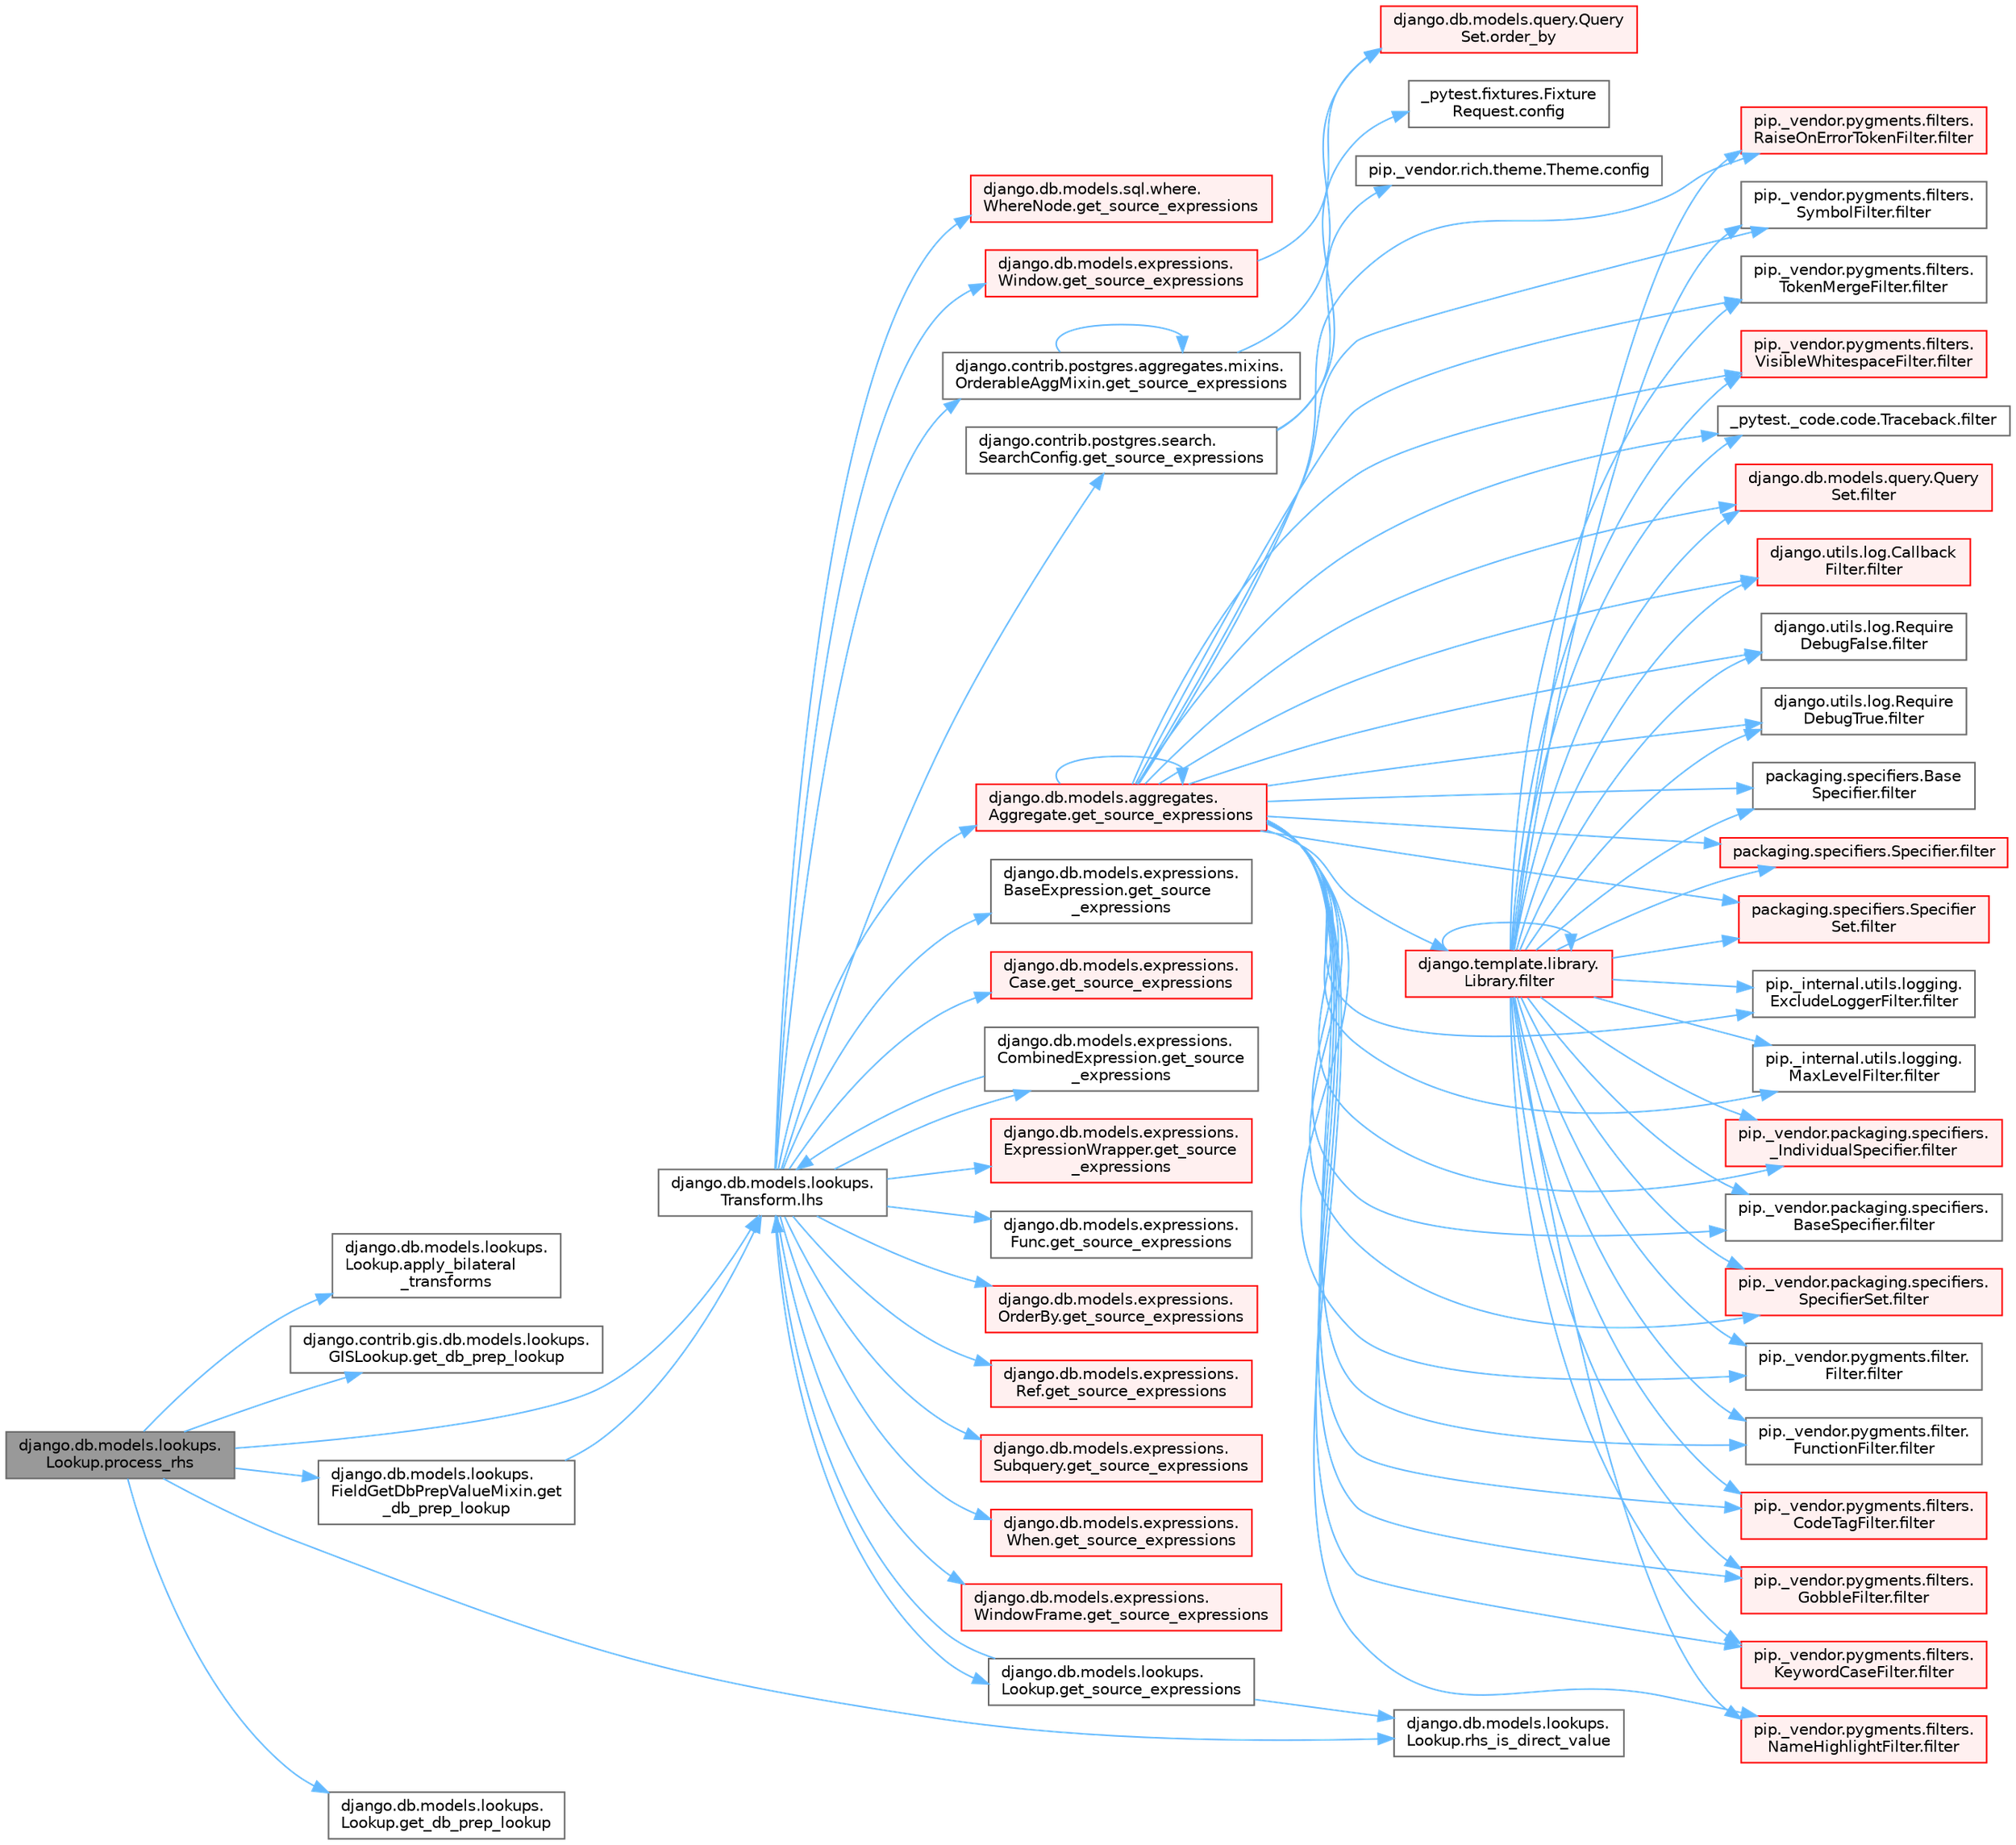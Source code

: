 digraph "django.db.models.lookups.Lookup.process_rhs"
{
 // LATEX_PDF_SIZE
  bgcolor="transparent";
  edge [fontname=Helvetica,fontsize=10,labelfontname=Helvetica,labelfontsize=10];
  node [fontname=Helvetica,fontsize=10,shape=box,height=0.2,width=0.4];
  rankdir="LR";
  Node1 [id="Node000001",label="django.db.models.lookups.\lLookup.process_rhs",height=0.2,width=0.4,color="gray40", fillcolor="grey60", style="filled", fontcolor="black",tooltip=" "];
  Node1 -> Node2 [id="edge1_Node000001_Node000002",color="steelblue1",style="solid",tooltip=" "];
  Node2 [id="Node000002",label="django.db.models.lookups.\lLookup.apply_bilateral\l_transforms",height=0.2,width=0.4,color="grey40", fillcolor="white", style="filled",URL="$classdjango_1_1db_1_1models_1_1lookups_1_1_lookup.html#a674735d7116881e2dce6c8c1328c885d",tooltip=" "];
  Node1 -> Node3 [id="edge2_Node000001_Node000003",color="steelblue1",style="solid",tooltip=" "];
  Node3 [id="Node000003",label="django.contrib.gis.db.models.lookups.\lGISLookup.get_db_prep_lookup",height=0.2,width=0.4,color="grey40", fillcolor="white", style="filled",URL="$classdjango_1_1contrib_1_1gis_1_1db_1_1models_1_1lookups_1_1_g_i_s_lookup.html#aa25c0267f28f3f8feba13714355d3c7e",tooltip=" "];
  Node1 -> Node4 [id="edge3_Node000001_Node000004",color="steelblue1",style="solid",tooltip=" "];
  Node4 [id="Node000004",label="django.db.models.lookups.\lFieldGetDbPrepValueMixin.get\l_db_prep_lookup",height=0.2,width=0.4,color="grey40", fillcolor="white", style="filled",URL="$classdjango_1_1db_1_1models_1_1lookups_1_1_field_get_db_prep_value_mixin.html#a1263a3e918a1a5cc193bf06b3148539d",tooltip=" "];
  Node4 -> Node5 [id="edge4_Node000004_Node000005",color="steelblue1",style="solid",tooltip=" "];
  Node5 [id="Node000005",label="django.db.models.lookups.\lTransform.lhs",height=0.2,width=0.4,color="grey40", fillcolor="white", style="filled",URL="$classdjango_1_1db_1_1models_1_1lookups_1_1_transform.html#ac0ce01e192abd1a739a4c77fcc8a1bf9",tooltip=" "];
  Node5 -> Node6 [id="edge5_Node000005_Node000006",color="steelblue1",style="solid",tooltip=" "];
  Node6 [id="Node000006",label="django.contrib.postgres.aggregates.mixins.\lOrderableAggMixin.get_source_expressions",height=0.2,width=0.4,color="grey40", fillcolor="white", style="filled",URL="$classdjango_1_1contrib_1_1postgres_1_1aggregates_1_1mixins_1_1_orderable_agg_mixin.html#abed9d6bb5142aafc8b77ac03f9d7a989",tooltip=" "];
  Node6 -> Node6 [id="edge6_Node000006_Node000006",color="steelblue1",style="solid",tooltip=" "];
  Node6 -> Node7 [id="edge7_Node000006_Node000007",color="steelblue1",style="solid",tooltip=" "];
  Node7 [id="Node000007",label="django.db.models.query.Query\lSet.order_by",height=0.2,width=0.4,color="red", fillcolor="#FFF0F0", style="filled",URL="$classdjango_1_1db_1_1models_1_1query_1_1_query_set.html#a2ad2bc4491b372d7fb5ad808262e6f01",tooltip=" "];
  Node5 -> Node23 [id="edge8_Node000005_Node000023",color="steelblue1",style="solid",tooltip=" "];
  Node23 [id="Node000023",label="django.contrib.postgres.search.\lSearchConfig.get_source_expressions",height=0.2,width=0.4,color="grey40", fillcolor="white", style="filled",URL="$classdjango_1_1contrib_1_1postgres_1_1search_1_1_search_config.html#a2c17d4dfedc6381528df8a0a1b3751bf",tooltip=" "];
  Node23 -> Node24 [id="edge9_Node000023_Node000024",color="steelblue1",style="solid",tooltip=" "];
  Node24 [id="Node000024",label="_pytest.fixtures.Fixture\lRequest.config",height=0.2,width=0.4,color="grey40", fillcolor="white", style="filled",URL="$class__pytest_1_1fixtures_1_1_fixture_request.html#a9ed7b83923283e6cc50ae1c56f68b36d",tooltip=" "];
  Node23 -> Node25 [id="edge10_Node000023_Node000025",color="steelblue1",style="solid",tooltip=" "];
  Node25 [id="Node000025",label="pip._vendor.rich.theme.Theme.config",height=0.2,width=0.4,color="grey40", fillcolor="white", style="filled",URL="$classpip_1_1__vendor_1_1rich_1_1theme_1_1_theme.html#a66944133178df92a2cc2793b6053a2ea",tooltip=" "];
  Node5 -> Node26 [id="edge11_Node000005_Node000026",color="steelblue1",style="solid",tooltip=" "];
  Node26 [id="Node000026",label="django.db.models.aggregates.\lAggregate.get_source_expressions",height=0.2,width=0.4,color="red", fillcolor="#FFF0F0", style="filled",URL="$classdjango_1_1db_1_1models_1_1aggregates_1_1_aggregate.html#a4a47839518c013f780a931e4bcf2d4f1",tooltip=" "];
  Node26 -> Node27 [id="edge12_Node000026_Node000027",color="steelblue1",style="solid",tooltip=" "];
  Node27 [id="Node000027",label="_pytest._code.code.Traceback.filter",height=0.2,width=0.4,color="grey40", fillcolor="white", style="filled",URL="$class__pytest_1_1__code_1_1code_1_1_traceback.html#a55d326907d5380a46c4d3e52f002d33f",tooltip=" "];
  Node26 -> Node28 [id="edge13_Node000026_Node000028",color="steelblue1",style="solid",tooltip=" "];
  Node28 [id="Node000028",label="django.db.models.query.Query\lSet.filter",height=0.2,width=0.4,color="red", fillcolor="#FFF0F0", style="filled",URL="$classdjango_1_1db_1_1models_1_1query_1_1_query_set.html#a9c23f79ac5a5310d628b025b5ab7b7c5",tooltip=" "];
  Node26 -> Node31 [id="edge14_Node000026_Node000031",color="steelblue1",style="solid",tooltip=" "];
  Node31 [id="Node000031",label="django.template.library.\lLibrary.filter",height=0.2,width=0.4,color="red", fillcolor="#FFF0F0", style="filled",URL="$classdjango_1_1template_1_1library_1_1_library.html#ac67bb1211ffc0354d5bf33029a58aa43",tooltip=" "];
  Node31 -> Node27 [id="edge15_Node000031_Node000027",color="steelblue1",style="solid",tooltip=" "];
  Node31 -> Node28 [id="edge16_Node000031_Node000028",color="steelblue1",style="solid",tooltip=" "];
  Node31 -> Node31 [id="edge17_Node000031_Node000031",color="steelblue1",style="solid",tooltip=" "];
  Node31 -> Node32 [id="edge18_Node000031_Node000032",color="steelblue1",style="solid",tooltip=" "];
  Node32 [id="Node000032",label="django.utils.log.Callback\lFilter.filter",height=0.2,width=0.4,color="red", fillcolor="#FFF0F0", style="filled",URL="$classdjango_1_1utils_1_1log_1_1_callback_filter.html#acd2761b2200a4e66f4bd5b729ac43db2",tooltip=" "];
  Node31 -> Node38 [id="edge19_Node000031_Node000038",color="steelblue1",style="solid",tooltip=" "];
  Node38 [id="Node000038",label="django.utils.log.Require\lDebugFalse.filter",height=0.2,width=0.4,color="grey40", fillcolor="white", style="filled",URL="$classdjango_1_1utils_1_1log_1_1_require_debug_false.html#a42e51835198458e09fb949a7af83bef8",tooltip=" "];
  Node31 -> Node39 [id="edge20_Node000031_Node000039",color="steelblue1",style="solid",tooltip=" "];
  Node39 [id="Node000039",label="django.utils.log.Require\lDebugTrue.filter",height=0.2,width=0.4,color="grey40", fillcolor="white", style="filled",URL="$classdjango_1_1utils_1_1log_1_1_require_debug_true.html#a8e1e027eea730028f70556810076c0e8",tooltip=" "];
  Node31 -> Node40 [id="edge21_Node000031_Node000040",color="steelblue1",style="solid",tooltip=" "];
  Node40 [id="Node000040",label="packaging.specifiers.Base\lSpecifier.filter",height=0.2,width=0.4,color="grey40", fillcolor="white", style="filled",URL="$classpackaging_1_1specifiers_1_1_base_specifier.html#aa87c3c882d19a56dd1f949c4b1bde70d",tooltip=" "];
  Node31 -> Node41 [id="edge22_Node000031_Node000041",color="steelblue1",style="solid",tooltip=" "];
  Node41 [id="Node000041",label="packaging.specifiers.Specifier.filter",height=0.2,width=0.4,color="red", fillcolor="#FFF0F0", style="filled",URL="$classpackaging_1_1specifiers_1_1_specifier.html#a22d9e14c5343d89e742b098b6d7997f7",tooltip=" "];
  Node31 -> Node82 [id="edge23_Node000031_Node000082",color="steelblue1",style="solid",tooltip=" "];
  Node82 [id="Node000082",label="packaging.specifiers.Specifier\lSet.filter",height=0.2,width=0.4,color="red", fillcolor="#FFF0F0", style="filled",URL="$classpackaging_1_1specifiers_1_1_specifier_set.html#a65b70b2cc0c5bad34b31461955a36d87",tooltip=" "];
  Node31 -> Node113 [id="edge24_Node000031_Node000113",color="steelblue1",style="solid",tooltip=" "];
  Node113 [id="Node000113",label="pip._internal.utils.logging.\lExcludeLoggerFilter.filter",height=0.2,width=0.4,color="grey40", fillcolor="white", style="filled",URL="$classpip_1_1__internal_1_1utils_1_1logging_1_1_exclude_logger_filter.html#a633a3ddcdc0ebbb98edf2f1e0759d22a",tooltip=" "];
  Node31 -> Node114 [id="edge25_Node000031_Node000114",color="steelblue1",style="solid",tooltip=" "];
  Node114 [id="Node000114",label="pip._internal.utils.logging.\lMaxLevelFilter.filter",height=0.2,width=0.4,color="grey40", fillcolor="white", style="filled",URL="$classpip_1_1__internal_1_1utils_1_1logging_1_1_max_level_filter.html#ac46bbe4d91f47ed8f818f64d25ed2085",tooltip=" "];
  Node31 -> Node115 [id="edge26_Node000031_Node000115",color="steelblue1",style="solid",tooltip=" "];
  Node115 [id="Node000115",label="pip._vendor.packaging.specifiers.\l_IndividualSpecifier.filter",height=0.2,width=0.4,color="red", fillcolor="#FFF0F0", style="filled",URL="$classpip_1_1__vendor_1_1packaging_1_1specifiers_1_1___individual_specifier.html#a6203976cfa5ddd6a1f47f8dfe0669fd7",tooltip=" "];
  Node31 -> Node142 [id="edge27_Node000031_Node000142",color="steelblue1",style="solid",tooltip=" "];
  Node142 [id="Node000142",label="pip._vendor.packaging.specifiers.\lBaseSpecifier.filter",height=0.2,width=0.4,color="grey40", fillcolor="white", style="filled",URL="$classpip_1_1__vendor_1_1packaging_1_1specifiers_1_1_base_specifier.html#a1b2ef14b953df0cf1a317ea573d0ea5a",tooltip=" "];
  Node31 -> Node143 [id="edge28_Node000031_Node000143",color="steelblue1",style="solid",tooltip=" "];
  Node143 [id="Node000143",label="pip._vendor.packaging.specifiers.\lSpecifierSet.filter",height=0.2,width=0.4,color="red", fillcolor="#FFF0F0", style="filled",URL="$classpip_1_1__vendor_1_1packaging_1_1specifiers_1_1_specifier_set.html#a3d7a4e9a4cb787385e37d5832bcc0a64",tooltip=" "];
  Node31 -> Node144 [id="edge29_Node000031_Node000144",color="steelblue1",style="solid",tooltip=" "];
  Node144 [id="Node000144",label="pip._vendor.pygments.filter.\lFilter.filter",height=0.2,width=0.4,color="grey40", fillcolor="white", style="filled",URL="$classpip_1_1__vendor_1_1pygments_1_1filter_1_1_filter.html#a970c118f059ea361c8f184fd86c6873d",tooltip=" "];
  Node31 -> Node145 [id="edge30_Node000031_Node000145",color="steelblue1",style="solid",tooltip=" "];
  Node145 [id="Node000145",label="pip._vendor.pygments.filter.\lFunctionFilter.filter",height=0.2,width=0.4,color="grey40", fillcolor="white", style="filled",URL="$classpip_1_1__vendor_1_1pygments_1_1filter_1_1_function_filter.html#a795616d337e49ea853139b0b96d481e7",tooltip=" "];
  Node31 -> Node146 [id="edge31_Node000031_Node000146",color="steelblue1",style="solid",tooltip=" "];
  Node146 [id="Node000146",label="pip._vendor.pygments.filters.\lCodeTagFilter.filter",height=0.2,width=0.4,color="red", fillcolor="#FFF0F0", style="filled",URL="$classpip_1_1__vendor_1_1pygments_1_1filters_1_1_code_tag_filter.html#adc7f44786b4b83da74faa23a154c8843",tooltip=" "];
  Node31 -> Node148 [id="edge32_Node000031_Node000148",color="steelblue1",style="solid",tooltip=" "];
  Node148 [id="Node000148",label="pip._vendor.pygments.filters.\lGobbleFilter.filter",height=0.2,width=0.4,color="red", fillcolor="#FFF0F0", style="filled",URL="$classpip_1_1__vendor_1_1pygments_1_1filters_1_1_gobble_filter.html#a1f8e662bb1794e2924280dc6564ca148",tooltip=" "];
  Node31 -> Node1776 [id="edge33_Node000031_Node001776",color="steelblue1",style="solid",tooltip=" "];
  Node1776 [id="Node001776",label="pip._vendor.pygments.filters.\lKeywordCaseFilter.filter",height=0.2,width=0.4,color="red", fillcolor="#FFF0F0", style="filled",URL="$classpip_1_1__vendor_1_1pygments_1_1filters_1_1_keyword_case_filter.html#a328d29510b49c572e5ded82852d167c8",tooltip=" "];
  Node31 -> Node1779 [id="edge34_Node000031_Node001779",color="steelblue1",style="solid",tooltip=" "];
  Node1779 [id="Node001779",label="pip._vendor.pygments.filters.\lNameHighlightFilter.filter",height=0.2,width=0.4,color="red", fillcolor="#FFF0F0", style="filled",URL="$classpip_1_1__vendor_1_1pygments_1_1filters_1_1_name_highlight_filter.html#ae389da6c924503203acbc80c559b0043",tooltip=" "];
  Node31 -> Node1784 [id="edge35_Node000031_Node001784",color="steelblue1",style="solid",tooltip=" "];
  Node1784 [id="Node001784",label="pip._vendor.pygments.filters.\lRaiseOnErrorTokenFilter.filter",height=0.2,width=0.4,color="red", fillcolor="#FFF0F0", style="filled",URL="$classpip_1_1__vendor_1_1pygments_1_1filters_1_1_raise_on_error_token_filter.html#aacf420bb16c8d3a430b88e78ee35b253",tooltip=" "];
  Node31 -> Node1788 [id="edge36_Node000031_Node001788",color="steelblue1",style="solid",tooltip=" "];
  Node1788 [id="Node001788",label="pip._vendor.pygments.filters.\lSymbolFilter.filter",height=0.2,width=0.4,color="grey40", fillcolor="white", style="filled",URL="$classpip_1_1__vendor_1_1pygments_1_1filters_1_1_symbol_filter.html#a567de8b7e3bc5f0a87712af81fbc70c7",tooltip=" "];
  Node31 -> Node1789 [id="edge37_Node000031_Node001789",color="steelblue1",style="solid",tooltip=" "];
  Node1789 [id="Node001789",label="pip._vendor.pygments.filters.\lTokenMergeFilter.filter",height=0.2,width=0.4,color="grey40", fillcolor="white", style="filled",URL="$classpip_1_1__vendor_1_1pygments_1_1filters_1_1_token_merge_filter.html#ac3fdd8238fb6976d42540cac395a9543",tooltip=" "];
  Node31 -> Node1790 [id="edge38_Node000031_Node001790",color="steelblue1",style="solid",tooltip=" "];
  Node1790 [id="Node001790",label="pip._vendor.pygments.filters.\lVisibleWhitespaceFilter.filter",height=0.2,width=0.4,color="red", fillcolor="#FFF0F0", style="filled",URL="$classpip_1_1__vendor_1_1pygments_1_1filters_1_1_visible_whitespace_filter.html#a9a7227d129dac7d41fe5b50d9fd97b77",tooltip=" "];
  Node26 -> Node32 [id="edge39_Node000026_Node000032",color="steelblue1",style="solid",tooltip=" "];
  Node26 -> Node38 [id="edge40_Node000026_Node000038",color="steelblue1",style="solid",tooltip=" "];
  Node26 -> Node39 [id="edge41_Node000026_Node000039",color="steelblue1",style="solid",tooltip=" "];
  Node26 -> Node40 [id="edge42_Node000026_Node000040",color="steelblue1",style="solid",tooltip=" "];
  Node26 -> Node41 [id="edge43_Node000026_Node000041",color="steelblue1",style="solid",tooltip=" "];
  Node26 -> Node82 [id="edge44_Node000026_Node000082",color="steelblue1",style="solid",tooltip=" "];
  Node26 -> Node113 [id="edge45_Node000026_Node000113",color="steelblue1",style="solid",tooltip=" "];
  Node26 -> Node114 [id="edge46_Node000026_Node000114",color="steelblue1",style="solid",tooltip=" "];
  Node26 -> Node115 [id="edge47_Node000026_Node000115",color="steelblue1",style="solid",tooltip=" "];
  Node26 -> Node142 [id="edge48_Node000026_Node000142",color="steelblue1",style="solid",tooltip=" "];
  Node26 -> Node143 [id="edge49_Node000026_Node000143",color="steelblue1",style="solid",tooltip=" "];
  Node26 -> Node144 [id="edge50_Node000026_Node000144",color="steelblue1",style="solid",tooltip=" "];
  Node26 -> Node145 [id="edge51_Node000026_Node000145",color="steelblue1",style="solid",tooltip=" "];
  Node26 -> Node146 [id="edge52_Node000026_Node000146",color="steelblue1",style="solid",tooltip=" "];
  Node26 -> Node148 [id="edge53_Node000026_Node000148",color="steelblue1",style="solid",tooltip=" "];
  Node26 -> Node1776 [id="edge54_Node000026_Node001776",color="steelblue1",style="solid",tooltip=" "];
  Node26 -> Node1779 [id="edge55_Node000026_Node001779",color="steelblue1",style="solid",tooltip=" "];
  Node26 -> Node1784 [id="edge56_Node000026_Node001784",color="steelblue1",style="solid",tooltip=" "];
  Node26 -> Node1788 [id="edge57_Node000026_Node001788",color="steelblue1",style="solid",tooltip=" "];
  Node26 -> Node1789 [id="edge58_Node000026_Node001789",color="steelblue1",style="solid",tooltip=" "];
  Node26 -> Node1790 [id="edge59_Node000026_Node001790",color="steelblue1",style="solid",tooltip=" "];
  Node26 -> Node26 [id="edge60_Node000026_Node000026",color="steelblue1",style="solid",tooltip=" "];
  Node5 -> Node265 [id="edge61_Node000005_Node000265",color="steelblue1",style="solid",tooltip=" "];
  Node265 [id="Node000265",label="django.db.models.expressions.\lBaseExpression.get_source\l_expressions",height=0.2,width=0.4,color="grey40", fillcolor="white", style="filled",URL="$classdjango_1_1db_1_1models_1_1expressions_1_1_base_expression.html#a1a052b2bf91363cc1367dbffb2b47708",tooltip=" "];
  Node5 -> Node266 [id="edge62_Node000005_Node000266",color="steelblue1",style="solid",tooltip=" "];
  Node266 [id="Node000266",label="django.db.models.expressions.\lCase.get_source_expressions",height=0.2,width=0.4,color="red", fillcolor="#FFF0F0", style="filled",URL="$classdjango_1_1db_1_1models_1_1expressions_1_1_case.html#a342de2ff64d7b1a41e1a86d89dee51b4",tooltip=" "];
  Node5 -> Node273 [id="edge63_Node000005_Node000273",color="steelblue1",style="solid",tooltip=" "];
  Node273 [id="Node000273",label="django.db.models.expressions.\lCombinedExpression.get_source\l_expressions",height=0.2,width=0.4,color="grey40", fillcolor="white", style="filled",URL="$classdjango_1_1db_1_1models_1_1expressions_1_1_combined_expression.html#a310a894787d41c927558cb35b23d3a90",tooltip=" "];
  Node273 -> Node5 [id="edge64_Node000273_Node000005",color="steelblue1",style="solid",tooltip=" "];
  Node5 -> Node274 [id="edge65_Node000005_Node000274",color="steelblue1",style="solid",tooltip=" "];
  Node274 [id="Node000274",label="django.db.models.expressions.\lExpressionWrapper.get_source\l_expressions",height=0.2,width=0.4,color="red", fillcolor="#FFF0F0", style="filled",URL="$classdjango_1_1db_1_1models_1_1expressions_1_1_expression_wrapper.html#abdd54fb24f108830588d86a69e619e8f",tooltip=" "];
  Node5 -> Node278 [id="edge66_Node000005_Node000278",color="steelblue1",style="solid",tooltip=" "];
  Node278 [id="Node000278",label="django.db.models.expressions.\lFunc.get_source_expressions",height=0.2,width=0.4,color="grey40", fillcolor="white", style="filled",URL="$classdjango_1_1db_1_1models_1_1expressions_1_1_func.html#a2edd81324f310981c50c4d7d6b02fc36",tooltip=" "];
  Node5 -> Node279 [id="edge67_Node000005_Node000279",color="steelblue1",style="solid",tooltip=" "];
  Node279 [id="Node000279",label="django.db.models.expressions.\lOrderBy.get_source_expressions",height=0.2,width=0.4,color="red", fillcolor="#FFF0F0", style="filled",URL="$classdjango_1_1db_1_1models_1_1expressions_1_1_order_by.html#aa0b698a72cab3662300d9849e2e0b2df",tooltip=" "];
  Node5 -> Node280 [id="edge68_Node000005_Node000280",color="steelblue1",style="solid",tooltip=" "];
  Node280 [id="Node000280",label="django.db.models.expressions.\lRef.get_source_expressions",height=0.2,width=0.4,color="red", fillcolor="#FFF0F0", style="filled",URL="$classdjango_1_1db_1_1models_1_1expressions_1_1_ref.html#a34966901a7ce794db70ff599b65fe2ce",tooltip=" "];
  Node5 -> Node281 [id="edge69_Node000005_Node000281",color="steelblue1",style="solid",tooltip=" "];
  Node281 [id="Node000281",label="django.db.models.expressions.\lSubquery.get_source_expressions",height=0.2,width=0.4,color="red", fillcolor="#FFF0F0", style="filled",URL="$classdjango_1_1db_1_1models_1_1expressions_1_1_subquery.html#a39b90b2b3d0ee3caf0b75571062f214e",tooltip=" "];
  Node5 -> Node282 [id="edge70_Node000005_Node000282",color="steelblue1",style="solid",tooltip=" "];
  Node282 [id="Node000282",label="django.db.models.expressions.\lWhen.get_source_expressions",height=0.2,width=0.4,color="red", fillcolor="#FFF0F0", style="filled",URL="$classdjango_1_1db_1_1models_1_1expressions_1_1_when.html#aed38e210fabf48478aed2ff00ccbdfbe",tooltip=" "];
  Node5 -> Node287 [id="edge71_Node000005_Node000287",color="steelblue1",style="solid",tooltip=" "];
  Node287 [id="Node000287",label="django.db.models.expressions.\lWindow.get_source_expressions",height=0.2,width=0.4,color="red", fillcolor="#FFF0F0", style="filled",URL="$classdjango_1_1db_1_1models_1_1expressions_1_1_window.html#a52d79e8fa282239e67f8d9cdc5112388",tooltip=" "];
  Node287 -> Node7 [id="edge72_Node000287_Node000007",color="steelblue1",style="solid",tooltip=" "];
  Node5 -> Node289 [id="edge73_Node000005_Node000289",color="steelblue1",style="solid",tooltip=" "];
  Node289 [id="Node000289",label="django.db.models.expressions.\lWindowFrame.get_source_expressions",height=0.2,width=0.4,color="red", fillcolor="#FFF0F0", style="filled",URL="$classdjango_1_1db_1_1models_1_1expressions_1_1_window_frame.html#a4b54c4c9b4c4a68308953d25703a2544",tooltip=" "];
  Node5 -> Node2901 [id="edge74_Node000005_Node002901",color="steelblue1",style="solid",tooltip=" "];
  Node2901 [id="Node002901",label="django.db.models.lookups.\lLookup.get_source_expressions",height=0.2,width=0.4,color="grey40", fillcolor="white", style="filled",URL="$classdjango_1_1db_1_1models_1_1lookups_1_1_lookup.html#ab733397a7e7276a69a7092430799a22a",tooltip=" "];
  Node2901 -> Node5 [id="edge75_Node002901_Node000005",color="steelblue1",style="solid",tooltip=" "];
  Node2901 -> Node2902 [id="edge76_Node002901_Node002902",color="steelblue1",style="solid",tooltip=" "];
  Node2902 [id="Node002902",label="django.db.models.lookups.\lLookup.rhs_is_direct_value",height=0.2,width=0.4,color="grey40", fillcolor="white", style="filled",URL="$classdjango_1_1db_1_1models_1_1lookups_1_1_lookup.html#a12ffde2e6e8fd39fd87c136e03df08dd",tooltip=" "];
  Node5 -> Node2903 [id="edge77_Node000005_Node002903",color="steelblue1",style="solid",tooltip=" "];
  Node2903 [id="Node002903",label="django.db.models.sql.where.\lWhereNode.get_source_expressions",height=0.2,width=0.4,color="red", fillcolor="#FFF0F0", style="filled",URL="$classdjango_1_1db_1_1models_1_1sql_1_1where_1_1_where_node.html#ae3155308ff1faf4914e3e7f0134f49d7",tooltip=" "];
  Node1 -> Node4529 [id="edge78_Node000001_Node004529",color="steelblue1",style="solid",tooltip=" "];
  Node4529 [id="Node004529",label="django.db.models.lookups.\lLookup.get_db_prep_lookup",height=0.2,width=0.4,color="grey40", fillcolor="white", style="filled",URL="$classdjango_1_1db_1_1models_1_1lookups_1_1_lookup.html#aba2d63ef370985fb2290d36d8b9948e4",tooltip=" "];
  Node1 -> Node5 [id="edge79_Node000001_Node000005",color="steelblue1",style="solid",tooltip=" "];
  Node1 -> Node2902 [id="edge80_Node000001_Node002902",color="steelblue1",style="solid",tooltip=" "];
}
